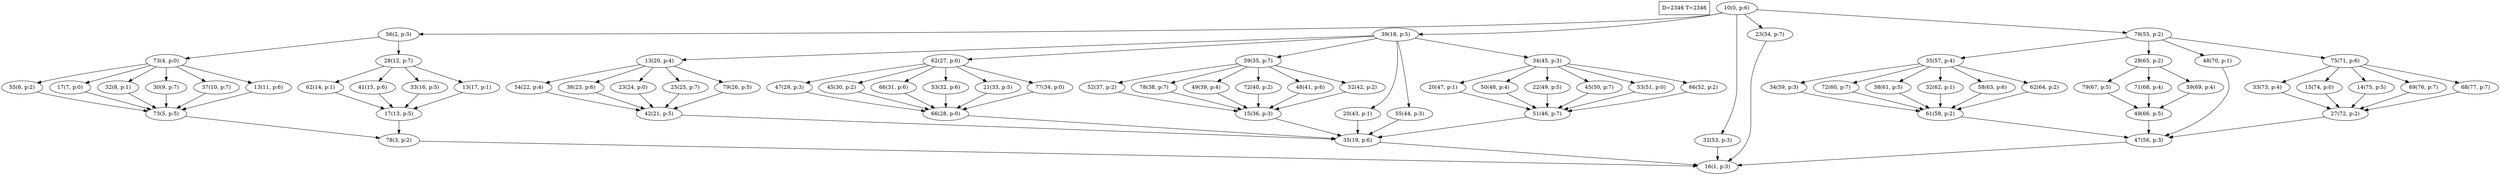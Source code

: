 digraph Task {
i [shape=box, label="D=2346 T=2346"]; 
0 [label="10(0, p:6)"];
1 [label="16(1, p:3)"];
2 [label="56(2, p:3)"];
3 [label="78(3, p:2)"];
4 [label="73(4, p:0)"];
5 [label="73(5, p:5)"];
6 [label="55(6, p:2)"];
7 [label="17(7, p:0)"];
8 [label="32(8, p:1)"];
9 [label="30(9, p:7)"];
10 [label="37(10, p:7)"];
11 [label="13(11, p:6)"];
12 [label="28(12, p:7)"];
13 [label="17(13, p:5)"];
14 [label="62(14, p:1)"];
15 [label="41(15, p:6)"];
16 [label="33(16, p:5)"];
17 [label="13(17, p:1)"];
18 [label="39(18, p:5)"];
19 [label="35(19, p:6)"];
20 [label="13(20, p:4)"];
21 [label="42(21, p:5)"];
22 [label="54(22, p:4)"];
23 [label="38(23, p:6)"];
24 [label="23(24, p:0)"];
25 [label="25(25, p:7)"];
26 [label="79(26, p:5)"];
27 [label="62(27, p:0)"];
28 [label="66(28, p:0)"];
29 [label="47(29, p:3)"];
30 [label="45(30, p:2)"];
31 [label="66(31, p:6)"];
32 [label="53(32, p:6)"];
33 [label="21(33, p:5)"];
34 [label="77(34, p:0)"];
35 [label="59(35, p:7)"];
36 [label="15(36, p:3)"];
37 [label="52(37, p:2)"];
38 [label="78(38, p:7)"];
39 [label="49(39, p:4)"];
40 [label="72(40, p:2)"];
41 [label="48(41, p:6)"];
42 [label="52(42, p:2)"];
43 [label="20(43, p:1)"];
44 [label="55(44, p:3)"];
45 [label="34(45, p:3)"];
46 [label="51(46, p:7)"];
47 [label="20(47, p:1)"];
48 [label="50(48, p:4)"];
49 [label="22(49, p:5)"];
50 [label="45(50, p:7)"];
51 [label="53(51, p:0)"];
52 [label="66(52, p:2)"];
53 [label="32(53, p:3)"];
54 [label="23(54, p:7)"];
55 [label="79(55, p:2)"];
56 [label="47(56, p:3)"];
57 [label="35(57, p:4)"];
58 [label="61(58, p:2)"];
59 [label="34(59, p:3)"];
60 [label="72(60, p:7)"];
61 [label="38(61, p:5)"];
62 [label="32(62, p:1)"];
63 [label="58(63, p:6)"];
64 [label="62(64, p:2)"];
65 [label="29(65, p:2)"];
66 [label="49(66, p:5)"];
67 [label="79(67, p:5)"];
68 [label="71(68, p:4)"];
69 [label="59(69, p:4)"];
70 [label="48(70, p:1)"];
71 [label="75(71, p:6)"];
72 [label="27(72, p:2)"];
73 [label="33(73, p:4)"];
74 [label="15(74, p:0)"];
75 [label="14(75, p:5)"];
76 [label="69(76, p:7)"];
77 [label="68(77, p:7)"];
0 -> 2;
0 -> 18;
0 -> 53;
0 -> 54;
0 -> 55;
2 -> 4;
2 -> 12;
3 -> 1;
4 -> 6;
4 -> 7;
4 -> 8;
4 -> 9;
4 -> 10;
4 -> 11;
5 -> 3;
6 -> 5;
7 -> 5;
8 -> 5;
9 -> 5;
10 -> 5;
11 -> 5;
12 -> 14;
12 -> 15;
12 -> 16;
12 -> 17;
13 -> 3;
14 -> 13;
15 -> 13;
16 -> 13;
17 -> 13;
18 -> 20;
18 -> 27;
18 -> 35;
18 -> 43;
18 -> 44;
18 -> 45;
19 -> 1;
20 -> 22;
20 -> 23;
20 -> 24;
20 -> 25;
20 -> 26;
21 -> 19;
22 -> 21;
23 -> 21;
24 -> 21;
25 -> 21;
26 -> 21;
27 -> 29;
27 -> 30;
27 -> 31;
27 -> 32;
27 -> 33;
27 -> 34;
28 -> 19;
29 -> 28;
30 -> 28;
31 -> 28;
32 -> 28;
33 -> 28;
34 -> 28;
35 -> 37;
35 -> 38;
35 -> 39;
35 -> 40;
35 -> 41;
35 -> 42;
36 -> 19;
37 -> 36;
38 -> 36;
39 -> 36;
40 -> 36;
41 -> 36;
42 -> 36;
43 -> 19;
44 -> 19;
45 -> 47;
45 -> 48;
45 -> 49;
45 -> 50;
45 -> 51;
45 -> 52;
46 -> 19;
47 -> 46;
48 -> 46;
49 -> 46;
50 -> 46;
51 -> 46;
52 -> 46;
53 -> 1;
54 -> 1;
55 -> 57;
55 -> 65;
55 -> 70;
55 -> 71;
56 -> 1;
57 -> 59;
57 -> 60;
57 -> 61;
57 -> 62;
57 -> 63;
57 -> 64;
58 -> 56;
59 -> 58;
60 -> 58;
61 -> 58;
62 -> 58;
63 -> 58;
64 -> 58;
65 -> 67;
65 -> 68;
65 -> 69;
66 -> 56;
67 -> 66;
68 -> 66;
69 -> 66;
70 -> 56;
71 -> 73;
71 -> 74;
71 -> 75;
71 -> 76;
71 -> 77;
72 -> 56;
73 -> 72;
74 -> 72;
75 -> 72;
76 -> 72;
77 -> 72;
}